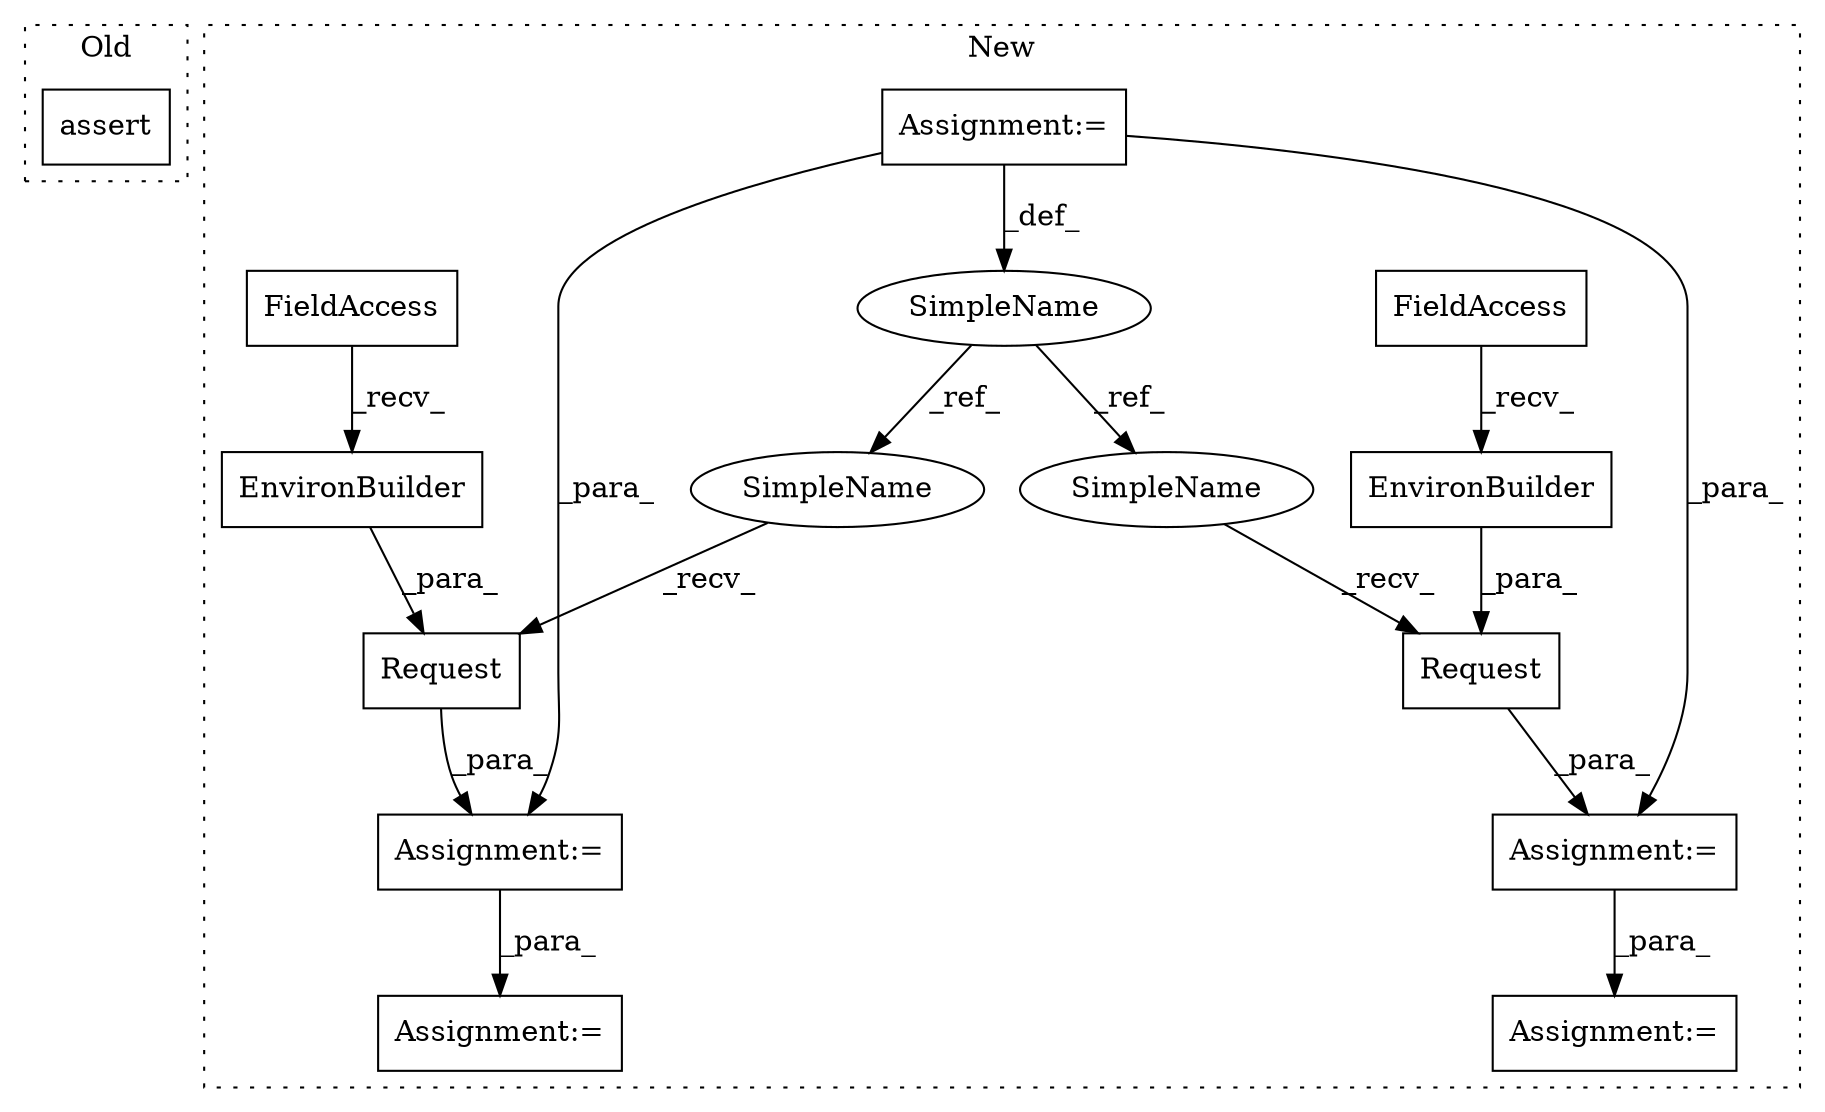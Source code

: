 digraph G {
subgraph cluster0 {
1 [label="assert" a="32" s="2194,2280" l="19,1" shape="box"];
label = "Old";
style="dotted";
}
subgraph cluster1 {
2 [label="EnvironBuilder" a="32" s="2664" l="16" shape="box"];
3 [label="FieldAccess" a="22" s="2650" l="8" shape="box"];
4 [label="Request" a="32" s="2642,2694" l="8,1" shape="box"];
5 [label="Assignment:=" a="7" s="2171" l="8" shape="box"];
6 [label="Assignment:=" a="7" s="2702" l="1" shape="box"];
7 [label="Assignment:=" a="7" s="2632" l="1" shape="box"];
8 [label="Request" a="32" s="2446,2498" l="8,1" shape="box"];
9 [label="EnvironBuilder" a="32" s="2468" l="16" shape="box"];
10 [label="FieldAccess" a="22" s="2454" l="8" shape="box"];
11 [label="SimpleName" a="42" s="2171" l="8" shape="ellipse"];
12 [label="Assignment:=" a="7" s="2436" l="1" shape="box"];
13 [label="Assignment:=" a="7" s="2506" l="1" shape="box"];
14 [label="SimpleName" a="42" s="2633" l="8" shape="ellipse"];
15 [label="SimpleName" a="42" s="2437" l="8" shape="ellipse"];
label = "New";
style="dotted";
}
2 -> 4 [label="_para_"];
3 -> 2 [label="_recv_"];
4 -> 7 [label="_para_"];
5 -> 7 [label="_para_"];
5 -> 11 [label="_def_"];
5 -> 12 [label="_para_"];
7 -> 6 [label="_para_"];
8 -> 12 [label="_para_"];
9 -> 8 [label="_para_"];
10 -> 9 [label="_recv_"];
11 -> 15 [label="_ref_"];
11 -> 14 [label="_ref_"];
12 -> 13 [label="_para_"];
14 -> 4 [label="_recv_"];
15 -> 8 [label="_recv_"];
}